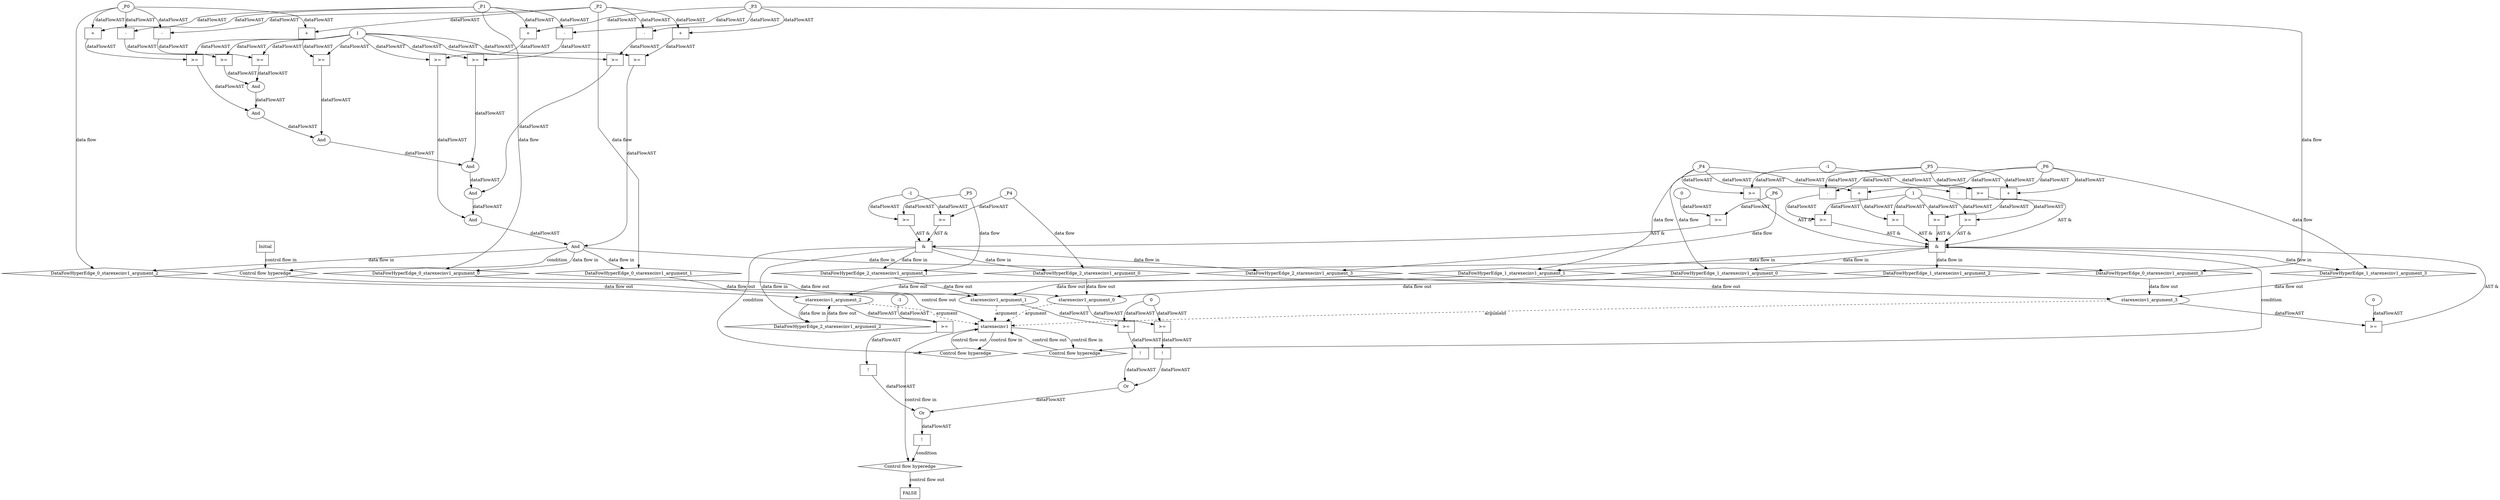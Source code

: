 digraph dag {
"starexecinv1" [label="starexecinv1" nodeName="starexecinv1" class=cfn  shape="rect"];
FALSE [label="FALSE" nodeName=FALSE class=cfn  shape="rect"];
Initial [label="Initial" nodeName=Initial class=cfn  shape="rect"];
ControlFowHyperEdge_0 [label="Control flow hyperedge" nodeName=ControlFowHyperEdge_0 class=controlFlowHyperEdge shape="diamond"];
"Initial" -> ControlFowHyperEdge_0 [label="control flow in"]
ControlFowHyperEdge_0 -> "starexecinv1" [label="control flow out"]
ControlFowHyperEdge_1 [label="Control flow hyperedge" nodeName=ControlFowHyperEdge_1 class=controlFlowHyperEdge shape="diamond"];
"starexecinv1" -> ControlFowHyperEdge_1 [label="control flow in"]
ControlFowHyperEdge_1 -> "starexecinv1" [label="control flow out"]
ControlFowHyperEdge_2 [label="Control flow hyperedge" nodeName=ControlFowHyperEdge_2 class=controlFlowHyperEdge shape="diamond"];
"starexecinv1" -> ControlFowHyperEdge_2 [label="control flow in"]
ControlFowHyperEdge_2 -> "starexecinv1" [label="control flow out"]
ControlFowHyperEdge_3 [label="Control flow hyperedge" nodeName=ControlFowHyperEdge_3 class=controlFlowHyperEdge shape="diamond"];
"starexecinv1" -> ControlFowHyperEdge_3 [label="control flow in"]
ControlFowHyperEdge_3 -> "FALSE" [label="control flow out"]
"starexecinv1_argument_0" [label="starexecinv1_argument_0" nodeName=argument0 class=argument  head="starexecinv1" shape="oval"];
"starexecinv1_argument_0" -> "starexecinv1"[label="argument" style="dashed"]
"starexecinv1_argument_1" [label="starexecinv1_argument_1" nodeName=argument1 class=argument  head="starexecinv1" shape="oval"];
"starexecinv1_argument_1" -> "starexecinv1"[label="argument" style="dashed"]
"starexecinv1_argument_2" [label="starexecinv1_argument_2" nodeName=argument2 class=argument  head="starexecinv1" shape="oval"];
"starexecinv1_argument_2" -> "starexecinv1"[label="argument" style="dashed"]
"starexecinv1_argument_3" [label="starexecinv1_argument_3" nodeName=argument3 class=argument  head="starexecinv1" shape="oval"];
"starexecinv1_argument_3" -> "starexecinv1"[label="argument" style="dashed"]

"xxxstarexecinv1___Initial_0xxxguard_0_node_0" [label="And" nodeName="xxxstarexecinv1___Initial_0xxxguard_0_node_0" class=Operator ];
"xxxstarexecinv1___Initial_0xxxguard_0_node_1" [label="And" nodeName="xxxstarexecinv1___Initial_0xxxguard_0_node_1" class=Operator ];
"xxxstarexecinv1___Initial_0xxxguard_0_node_2" [label="And" nodeName="xxxstarexecinv1___Initial_0xxxguard_0_node_2" class=Operator ];
"xxxstarexecinv1___Initial_0xxxguard_0_node_3" [label="And" nodeName="xxxstarexecinv1___Initial_0xxxguard_0_node_3" class=Operator ];
"xxxstarexecinv1___Initial_0xxxguard_0_node_4" [label="And" nodeName="xxxstarexecinv1___Initial_0xxxguard_0_node_4" class=Operator ];
"xxxstarexecinv1___Initial_0xxxguard_0_node_5" [label="And" nodeName="xxxstarexecinv1___Initial_0xxxguard_0_node_5" class=Operator ];
"xxxstarexecinv1___Initial_0xxxguard_0_node_6" [label="And" nodeName="xxxstarexecinv1___Initial_0xxxguard_0_node_6" class=Operator ];
"xxxstarexecinv1___Initial_0xxxguard_0_node_7" [label=">=" nodeName="xxxstarexecinv1___Initial_0xxxguard_0_node_7" class=Operator  shape="rect"];
"xxxstarexecinv1___Initial_0xxxguard_0_node_8" [label="-" nodeName="xxxstarexecinv1___Initial_0xxxguard_0_node_8" class= Operator shape="rect"];
"xxxstarexecinv1___Initial_0xxxguard_0_node_11" [label="1" nodeName="xxxstarexecinv1___Initial_0xxxguard_0_node_11" class=Literal ];
"xxxstarexecinv1___Initial_0xxxguard_0_node_12" [label=">=" nodeName="xxxstarexecinv1___Initial_0xxxguard_0_node_12" class=Operator  shape="rect"];
"xxxstarexecinv1___Initial_0xxxguard_0_node_13" [label="-" nodeName="xxxstarexecinv1___Initial_0xxxguard_0_node_13" class= Operator shape="rect"];
"xxxstarexecinv1___Initial_0xxxguard_0_node_17" [label=">=" nodeName="xxxstarexecinv1___Initial_0xxxguard_0_node_17" class=Operator  shape="rect"];
"xxxstarexecinv1___Initial_0xxxguard_0_node_18" [label="+" nodeName="xxxstarexecinv1___Initial_0xxxguard_0_node_18" class= Operator shape="rect"];
"xxxstarexecinv1___Initial_0xxxguard_0_node_22" [label=">=" nodeName="xxxstarexecinv1___Initial_0xxxguard_0_node_22" class=Operator  shape="rect"];
"xxxstarexecinv1___Initial_0xxxguard_0_node_23" [label="+" nodeName="xxxstarexecinv1___Initial_0xxxguard_0_node_23" class= Operator shape="rect"];
"xxxstarexecinv1___Initial_0xxxguard_0_node_27" [label=">=" nodeName="xxxstarexecinv1___Initial_0xxxguard_0_node_27" class=Operator  shape="rect"];
"xxxstarexecinv1___Initial_0xxxguard_0_node_28" [label="-" nodeName="xxxstarexecinv1___Initial_0xxxguard_0_node_28" class= Operator shape="rect"];
"xxxstarexecinv1___Initial_0xxxguard_0_node_32" [label=">=" nodeName="xxxstarexecinv1___Initial_0xxxguard_0_node_32" class=Operator  shape="rect"];
"xxxstarexecinv1___Initial_0xxxguard_0_node_33" [label="-" nodeName="xxxstarexecinv1___Initial_0xxxguard_0_node_33" class= Operator shape="rect"];
"xxxstarexecinv1___Initial_0xxxguard_0_node_37" [label=">=" nodeName="xxxstarexecinv1___Initial_0xxxguard_0_node_37" class=Operator  shape="rect"];
"xxxstarexecinv1___Initial_0xxxguard_0_node_38" [label="+" nodeName="xxxstarexecinv1___Initial_0xxxguard_0_node_38" class= Operator shape="rect"];
"xxxstarexecinv1___Initial_0xxxguard_0_node_42" [label=">=" nodeName="xxxstarexecinv1___Initial_0xxxguard_0_node_42" class=Operator  shape="rect"];
"xxxstarexecinv1___Initial_0xxxguard_0_node_43" [label="+" nodeName="xxxstarexecinv1___Initial_0xxxguard_0_node_43" class= Operator shape="rect"];
"xxxstarexecinv1___Initial_0xxxguard_0_node_1" -> "xxxstarexecinv1___Initial_0xxxguard_0_node_0"[label="dataFlowAST"]
"xxxstarexecinv1___Initial_0xxxguard_0_node_42" -> "xxxstarexecinv1___Initial_0xxxguard_0_node_0"[label="dataFlowAST"]
"xxxstarexecinv1___Initial_0xxxguard_0_node_2" -> "xxxstarexecinv1___Initial_0xxxguard_0_node_1"[label="dataFlowAST"]
"xxxstarexecinv1___Initial_0xxxguard_0_node_37" -> "xxxstarexecinv1___Initial_0xxxguard_0_node_1"[label="dataFlowAST"]
"xxxstarexecinv1___Initial_0xxxguard_0_node_3" -> "xxxstarexecinv1___Initial_0xxxguard_0_node_2"[label="dataFlowAST"]
"xxxstarexecinv1___Initial_0xxxguard_0_node_32" -> "xxxstarexecinv1___Initial_0xxxguard_0_node_2"[label="dataFlowAST"]
"xxxstarexecinv1___Initial_0xxxguard_0_node_4" -> "xxxstarexecinv1___Initial_0xxxguard_0_node_3"[label="dataFlowAST"]
"xxxstarexecinv1___Initial_0xxxguard_0_node_27" -> "xxxstarexecinv1___Initial_0xxxguard_0_node_3"[label="dataFlowAST"]
"xxxstarexecinv1___Initial_0xxxguard_0_node_5" -> "xxxstarexecinv1___Initial_0xxxguard_0_node_4"[label="dataFlowAST"]
"xxxstarexecinv1___Initial_0xxxguard_0_node_22" -> "xxxstarexecinv1___Initial_0xxxguard_0_node_4"[label="dataFlowAST"]
"xxxstarexecinv1___Initial_0xxxguard_0_node_6" -> "xxxstarexecinv1___Initial_0xxxguard_0_node_5"[label="dataFlowAST"]
"xxxstarexecinv1___Initial_0xxxguard_0_node_17" -> "xxxstarexecinv1___Initial_0xxxguard_0_node_5"[label="dataFlowAST"]
"xxxstarexecinv1___Initial_0xxxguard_0_node_7" -> "xxxstarexecinv1___Initial_0xxxguard_0_node_6"[label="dataFlowAST"]
"xxxstarexecinv1___Initial_0xxxguard_0_node_12" -> "xxxstarexecinv1___Initial_0xxxguard_0_node_6"[label="dataFlowAST"]
"xxxstarexecinv1___Initial_0xxxguard_0_node_8" -> "xxxstarexecinv1___Initial_0xxxguard_0_node_7"[label="dataFlowAST"]
"xxxstarexecinv1___Initial_0xxxguard_0_node_11" -> "xxxstarexecinv1___Initial_0xxxguard_0_node_7"[label="dataFlowAST"]
"xxxstarexecinv1___Initial_0xxxdataFlow2_node_0" -> "xxxstarexecinv1___Initial_0xxxguard_0_node_8"[label="dataFlowAST"]
"xxxstarexecinv1___Initial_0xxxdataFlow_0_node_0" -> "xxxstarexecinv1___Initial_0xxxguard_0_node_8"[label="dataFlowAST"]
"xxxstarexecinv1___Initial_0xxxguard_0_node_13" -> "xxxstarexecinv1___Initial_0xxxguard_0_node_12"[label="dataFlowAST"]
"xxxstarexecinv1___Initial_0xxxguard_0_node_11" -> "xxxstarexecinv1___Initial_0xxxguard_0_node_12"[label="dataFlowAST"]
"xxxstarexecinv1___Initial_0xxxdataFlow2_node_0" -> "xxxstarexecinv1___Initial_0xxxguard_0_node_13"[label="dataFlowAST"]
"xxxstarexecinv1___Initial_0xxxdataFlow1_node_0" -> "xxxstarexecinv1___Initial_0xxxguard_0_node_13"[label="dataFlowAST"]
"xxxstarexecinv1___Initial_0xxxguard_0_node_18" -> "xxxstarexecinv1___Initial_0xxxguard_0_node_17"[label="dataFlowAST"]
"xxxstarexecinv1___Initial_0xxxguard_0_node_11" -> "xxxstarexecinv1___Initial_0xxxguard_0_node_17"[label="dataFlowAST"]
"xxxstarexecinv1___Initial_0xxxdataFlow2_node_0" -> "xxxstarexecinv1___Initial_0xxxguard_0_node_18"[label="dataFlowAST"]
"xxxstarexecinv1___Initial_0xxxdataFlow_0_node_0" -> "xxxstarexecinv1___Initial_0xxxguard_0_node_18"[label="dataFlowAST"]
"xxxstarexecinv1___Initial_0xxxguard_0_node_23" -> "xxxstarexecinv1___Initial_0xxxguard_0_node_22"[label="dataFlowAST"]
"xxxstarexecinv1___Initial_0xxxguard_0_node_11" -> "xxxstarexecinv1___Initial_0xxxguard_0_node_22"[label="dataFlowAST"]
"xxxstarexecinv1___Initial_0xxxdataFlow2_node_0" -> "xxxstarexecinv1___Initial_0xxxguard_0_node_23"[label="dataFlowAST"]
"xxxstarexecinv1___Initial_0xxxdataFlow1_node_0" -> "xxxstarexecinv1___Initial_0xxxguard_0_node_23"[label="dataFlowAST"]
"xxxstarexecinv1___Initial_0xxxguard_0_node_28" -> "xxxstarexecinv1___Initial_0xxxguard_0_node_27"[label="dataFlowAST"]
"xxxstarexecinv1___Initial_0xxxguard_0_node_11" -> "xxxstarexecinv1___Initial_0xxxguard_0_node_27"[label="dataFlowAST"]
"xxxstarexecinv1___Initial_0xxxdataFlow3_node_0" -> "xxxstarexecinv1___Initial_0xxxguard_0_node_28"[label="dataFlowAST"]
"xxxstarexecinv1___Initial_0xxxdataFlow_0_node_0" -> "xxxstarexecinv1___Initial_0xxxguard_0_node_28"[label="dataFlowAST"]
"xxxstarexecinv1___Initial_0xxxguard_0_node_33" -> "xxxstarexecinv1___Initial_0xxxguard_0_node_32"[label="dataFlowAST"]
"xxxstarexecinv1___Initial_0xxxguard_0_node_11" -> "xxxstarexecinv1___Initial_0xxxguard_0_node_32"[label="dataFlowAST"]
"xxxstarexecinv1___Initial_0xxxdataFlow3_node_0" -> "xxxstarexecinv1___Initial_0xxxguard_0_node_33"[label="dataFlowAST"]
"xxxstarexecinv1___Initial_0xxxdataFlow1_node_0" -> "xxxstarexecinv1___Initial_0xxxguard_0_node_33"[label="dataFlowAST"]
"xxxstarexecinv1___Initial_0xxxguard_0_node_38" -> "xxxstarexecinv1___Initial_0xxxguard_0_node_37"[label="dataFlowAST"]
"xxxstarexecinv1___Initial_0xxxguard_0_node_11" -> "xxxstarexecinv1___Initial_0xxxguard_0_node_37"[label="dataFlowAST"]
"xxxstarexecinv1___Initial_0xxxdataFlow3_node_0" -> "xxxstarexecinv1___Initial_0xxxguard_0_node_38"[label="dataFlowAST"]
"xxxstarexecinv1___Initial_0xxxdataFlow_0_node_0" -> "xxxstarexecinv1___Initial_0xxxguard_0_node_38"[label="dataFlowAST"]
"xxxstarexecinv1___Initial_0xxxguard_0_node_43" -> "xxxstarexecinv1___Initial_0xxxguard_0_node_42"[label="dataFlowAST"]
"xxxstarexecinv1___Initial_0xxxguard_0_node_11" -> "xxxstarexecinv1___Initial_0xxxguard_0_node_42"[label="dataFlowAST"]
"xxxstarexecinv1___Initial_0xxxdataFlow3_node_0" -> "xxxstarexecinv1___Initial_0xxxguard_0_node_43"[label="dataFlowAST"]
"xxxstarexecinv1___Initial_0xxxdataFlow1_node_0" -> "xxxstarexecinv1___Initial_0xxxguard_0_node_43"[label="dataFlowAST"]

"xxxstarexecinv1___Initial_0xxxguard_0_node_0" -> "ControlFowHyperEdge_0" [label="condition"];
"xxxstarexecinv1___Initial_0xxxdataFlow_0_node_0" [label="_P1" nodeName="xxxstarexecinv1___Initial_0xxxdataFlow_0_node_0" class=Constant ];

"xxxstarexecinv1___Initial_0xxxdataFlow_0_node_0" -> "DataFowHyperEdge_0_starexecinv1_argument_0" [label="data flow"];
"xxxstarexecinv1___Initial_0xxxdataFlow1_node_0" [label="_P2" nodeName="xxxstarexecinv1___Initial_0xxxdataFlow1_node_0" class=Constant ];

"xxxstarexecinv1___Initial_0xxxdataFlow1_node_0" -> "DataFowHyperEdge_0_starexecinv1_argument_1" [label="data flow"];
"xxxstarexecinv1___Initial_0xxxdataFlow2_node_0" [label="_P0" nodeName="xxxstarexecinv1___Initial_0xxxdataFlow2_node_0" class=Constant ];

"xxxstarexecinv1___Initial_0xxxdataFlow2_node_0" -> "DataFowHyperEdge_0_starexecinv1_argument_2" [label="data flow"];
"xxxstarexecinv1___Initial_0xxxdataFlow3_node_0" [label="_P3" nodeName="xxxstarexecinv1___Initial_0xxxdataFlow3_node_0" class=Constant ];

"xxxstarexecinv1___Initial_0xxxdataFlow3_node_0" -> "DataFowHyperEdge_0_starexecinv1_argument_3" [label="data flow"];
"xxxstarexecinv1___starexecinv1_1xxx_and" [label="&" nodeName="xxxstarexecinv1___starexecinv1_1xxx_and" class=Operator shape="rect"];
"xxxstarexecinv1___starexecinv1_1xxxguard6_node_0" [label=">=" nodeName="xxxstarexecinv1___starexecinv1_1xxxguard6_node_0" class=Operator  shape="rect"];
"xxxstarexecinv1___starexecinv1_1xxxguard6_node_1" [label="+" nodeName="xxxstarexecinv1___starexecinv1_1xxxguard6_node_1" class= Operator shape="rect"];
"xxxstarexecinv1___starexecinv1_1xxxguard6_node_1" -> "xxxstarexecinv1___starexecinv1_1xxxguard6_node_0"[label="dataFlowAST"]
"xxxstarexecinv1___starexecinv1_1xxxguard_0_node_4" -> "xxxstarexecinv1___starexecinv1_1xxxguard6_node_0"[label="dataFlowAST"]
"xxxstarexecinv1___starexecinv1_1xxxdataFlow2_node_0" -> "xxxstarexecinv1___starexecinv1_1xxxguard6_node_1"[label="dataFlowAST"]
"xxxstarexecinv1___starexecinv1_1xxxdataFlow_0_node_0" -> "xxxstarexecinv1___starexecinv1_1xxxguard6_node_1"[label="dataFlowAST"]

"xxxstarexecinv1___starexecinv1_1xxxguard6_node_0" -> "xxxstarexecinv1___starexecinv1_1xxx_and" [label="AST &"];
"xxxstarexecinv1___starexecinv1_1xxxguard_0_node_0" [label=">=" nodeName="xxxstarexecinv1___starexecinv1_1xxxguard_0_node_0" class=Operator  shape="rect"];
"xxxstarexecinv1___starexecinv1_1xxxguard_0_node_1" [label="+" nodeName="xxxstarexecinv1___starexecinv1_1xxxguard_0_node_1" class= Operator shape="rect"];
"xxxstarexecinv1___starexecinv1_1xxxguard_0_node_4" [label="1" nodeName="xxxstarexecinv1___starexecinv1_1xxxguard_0_node_4" class=Literal ];
"xxxstarexecinv1___starexecinv1_1xxxguard_0_node_1" -> "xxxstarexecinv1___starexecinv1_1xxxguard_0_node_0"[label="dataFlowAST"]
"xxxstarexecinv1___starexecinv1_1xxxguard_0_node_4" -> "xxxstarexecinv1___starexecinv1_1xxxguard_0_node_0"[label="dataFlowAST"]
"xxxstarexecinv1___starexecinv1_1xxxdataFlow2_node_0" -> "xxxstarexecinv1___starexecinv1_1xxxguard_0_node_1"[label="dataFlowAST"]
"xxxstarexecinv1___starexecinv1_1xxxdataFlow1_node_0" -> "xxxstarexecinv1___starexecinv1_1xxxguard_0_node_1"[label="dataFlowAST"]

"xxxstarexecinv1___starexecinv1_1xxxguard_0_node_0" -> "xxxstarexecinv1___starexecinv1_1xxx_and" [label="AST &"];
"xxxstarexecinv1___starexecinv1_1xxxguard1_node_0" [label=">=" nodeName="xxxstarexecinv1___starexecinv1_1xxxguard1_node_0" class=Operator  shape="rect"];
"xxxstarexecinv1___starexecinv1_1xxxguard1_node_2" [label="-1" nodeName="xxxstarexecinv1___starexecinv1_1xxxguard1_node_2" class=Literal ];
"xxxstarexecinv1___starexecinv1_1xxxdataFlow_0_node_0" -> "xxxstarexecinv1___starexecinv1_1xxxguard1_node_0"[label="dataFlowAST"]
"xxxstarexecinv1___starexecinv1_1xxxguard1_node_2" -> "xxxstarexecinv1___starexecinv1_1xxxguard1_node_0"[label="dataFlowAST"]

"xxxstarexecinv1___starexecinv1_1xxxguard1_node_0" -> "xxxstarexecinv1___starexecinv1_1xxx_and" [label="AST &"];
"xxxstarexecinv1___starexecinv1_1xxxguard5_node_0" [label=">=" nodeName="xxxstarexecinv1___starexecinv1_1xxxguard5_node_0" class=Operator  shape="rect"];
"xxxstarexecinv1___starexecinv1_1xxxdataFlow1_node_0" -> "xxxstarexecinv1___starexecinv1_1xxxguard5_node_0"[label="dataFlowAST"]
"xxxstarexecinv1___starexecinv1_1xxxguard1_node_2" -> "xxxstarexecinv1___starexecinv1_1xxxguard5_node_0"[label="dataFlowAST"]

"xxxstarexecinv1___starexecinv1_1xxxguard5_node_0" -> "xxxstarexecinv1___starexecinv1_1xxx_and" [label="AST &"];
"xxxstarexecinv1___starexecinv1_1xxxguard2_node_0" [label=">=" nodeName="xxxstarexecinv1___starexecinv1_1xxxguard2_node_0" class=Operator  shape="rect"];
"xxxstarexecinv1___starexecinv1_1xxxguard2_node_1" [label="-" nodeName="xxxstarexecinv1___starexecinv1_1xxxguard2_node_1" class= Operator shape="rect"];
"xxxstarexecinv1___starexecinv1_1xxxguard2_node_1" -> "xxxstarexecinv1___starexecinv1_1xxxguard2_node_0"[label="dataFlowAST"]
"xxxstarexecinv1___starexecinv1_1xxxguard_0_node_4" -> "xxxstarexecinv1___starexecinv1_1xxxguard2_node_0"[label="dataFlowAST"]
"xxxstarexecinv1___starexecinv1_1xxxdataFlow2_node_0" -> "xxxstarexecinv1___starexecinv1_1xxxguard2_node_1"[label="dataFlowAST"]
"xxxstarexecinv1___starexecinv1_1xxxdataFlow1_node_0" -> "xxxstarexecinv1___starexecinv1_1xxxguard2_node_1"[label="dataFlowAST"]

"xxxstarexecinv1___starexecinv1_1xxxguard2_node_0" -> "xxxstarexecinv1___starexecinv1_1xxx_and" [label="AST &"];
"xxxstarexecinv1___starexecinv1_1xxxguard4_node_0" [label=">=" nodeName="xxxstarexecinv1___starexecinv1_1xxxguard4_node_0" class=Operator  shape="rect"];
"xxxstarexecinv1___starexecinv1_1xxxguard4_node_1" [label="-" nodeName="xxxstarexecinv1___starexecinv1_1xxxguard4_node_1" class= Operator shape="rect"];
"xxxstarexecinv1___starexecinv1_1xxxguard4_node_1" -> "xxxstarexecinv1___starexecinv1_1xxxguard4_node_0"[label="dataFlowAST"]
"xxxstarexecinv1___starexecinv1_1xxxguard_0_node_4" -> "xxxstarexecinv1___starexecinv1_1xxxguard4_node_0"[label="dataFlowAST"]
"xxxstarexecinv1___starexecinv1_1xxxdataFlow2_node_0" -> "xxxstarexecinv1___starexecinv1_1xxxguard4_node_1"[label="dataFlowAST"]
"xxxstarexecinv1___starexecinv1_1xxxdataFlow_0_node_0" -> "xxxstarexecinv1___starexecinv1_1xxxguard4_node_1"[label="dataFlowAST"]

"xxxstarexecinv1___starexecinv1_1xxxguard4_node_0" -> "xxxstarexecinv1___starexecinv1_1xxx_and" [label="AST &"];
"xxxstarexecinv1___starexecinv1_1xxxguard3_node_0" [label=">=" nodeName="xxxstarexecinv1___starexecinv1_1xxxguard3_node_0" class=Operator  shape="rect"];
"xxxstarexecinv1___starexecinv1_1xxxguard3_node_1" [label="0" nodeName="xxxstarexecinv1___starexecinv1_1xxxguard3_node_1" class=Literal ];
"xxxstarexecinv1___starexecinv1_1xxxguard3_node_1" -> "xxxstarexecinv1___starexecinv1_1xxxguard3_node_0"[label="dataFlowAST"]
"starexecinv1_argument_3" -> "xxxstarexecinv1___starexecinv1_1xxxguard3_node_0"[label="dataFlowAST"]

"xxxstarexecinv1___starexecinv1_1xxxguard3_node_0" -> "xxxstarexecinv1___starexecinv1_1xxx_and" [label="AST &"];
"xxxstarexecinv1___starexecinv1_1xxx_and" -> "ControlFowHyperEdge_1" [label="condition"];
"xxxstarexecinv1___starexecinv1_1xxxdataFlow_0_node_0" [label="_P4" nodeName="xxxstarexecinv1___starexecinv1_1xxxdataFlow_0_node_0" class=Constant ];

"xxxstarexecinv1___starexecinv1_1xxxdataFlow_0_node_0" -> "DataFowHyperEdge_1_starexecinv1_argument_0" [label="data flow"];
"xxxstarexecinv1___starexecinv1_1xxxdataFlow1_node_0" [label="_P5" nodeName="xxxstarexecinv1___starexecinv1_1xxxdataFlow1_node_0" class=Constant ];

"xxxstarexecinv1___starexecinv1_1xxxdataFlow1_node_0" -> "DataFowHyperEdge_1_starexecinv1_argument_1" [label="data flow"];
"xxxstarexecinv1___starexecinv1_1xxxdataFlow2_node_0" [label="_P6" nodeName="xxxstarexecinv1___starexecinv1_1xxxdataFlow2_node_0" class=Constant ];

"xxxstarexecinv1___starexecinv1_1xxxdataFlow2_node_0" -> "DataFowHyperEdge_1_starexecinv1_argument_3" [label="data flow"];
"xxxstarexecinv1___starexecinv1_2xxx_and" [label="&" nodeName="xxxstarexecinv1___starexecinv1_2xxx_and" class=Operator shape="rect"];
"xxxstarexecinv1___starexecinv1_2xxxguard_0_node_0" [label=">=" nodeName="xxxstarexecinv1___starexecinv1_2xxxguard_0_node_0" class=Operator  shape="rect"];
"xxxstarexecinv1___starexecinv1_2xxxguard_0_node_2" [label="0" nodeName="xxxstarexecinv1___starexecinv1_2xxxguard_0_node_2" class=Literal ];
"xxxstarexecinv1___starexecinv1_2xxxdataFlow2_node_0" -> "xxxstarexecinv1___starexecinv1_2xxxguard_0_node_0"[label="dataFlowAST"]
"xxxstarexecinv1___starexecinv1_2xxxguard_0_node_2" -> "xxxstarexecinv1___starexecinv1_2xxxguard_0_node_0"[label="dataFlowAST"]

"xxxstarexecinv1___starexecinv1_2xxxguard_0_node_0" -> "xxxstarexecinv1___starexecinv1_2xxx_and" [label="AST &"];
"xxxstarexecinv1___starexecinv1_2xxxguard1_node_0" [label=">=" nodeName="xxxstarexecinv1___starexecinv1_2xxxguard1_node_0" class=Operator  shape="rect"];
"xxxstarexecinv1___starexecinv1_2xxxguard1_node_2" [label="-1" nodeName="xxxstarexecinv1___starexecinv1_2xxxguard1_node_2" class=Literal ];
"xxxstarexecinv1___starexecinv1_2xxxdataFlow_0_node_0" -> "xxxstarexecinv1___starexecinv1_2xxxguard1_node_0"[label="dataFlowAST"]
"xxxstarexecinv1___starexecinv1_2xxxguard1_node_2" -> "xxxstarexecinv1___starexecinv1_2xxxguard1_node_0"[label="dataFlowAST"]

"xxxstarexecinv1___starexecinv1_2xxxguard1_node_0" -> "xxxstarexecinv1___starexecinv1_2xxx_and" [label="AST &"];
"xxxstarexecinv1___starexecinv1_2xxxguard2_node_0" [label=">=" nodeName="xxxstarexecinv1___starexecinv1_2xxxguard2_node_0" class=Operator  shape="rect"];
"xxxstarexecinv1___starexecinv1_2xxxdataFlow1_node_0" -> "xxxstarexecinv1___starexecinv1_2xxxguard2_node_0"[label="dataFlowAST"]
"xxxstarexecinv1___starexecinv1_2xxxguard1_node_2" -> "xxxstarexecinv1___starexecinv1_2xxxguard2_node_0"[label="dataFlowAST"]

"xxxstarexecinv1___starexecinv1_2xxxguard2_node_0" -> "xxxstarexecinv1___starexecinv1_2xxx_and" [label="AST &"];
"xxxstarexecinv1___starexecinv1_2xxx_and" -> "ControlFowHyperEdge_2" [label="condition"];
"xxxstarexecinv1___starexecinv1_2xxxdataFlow_0_node_0" [label="_P4" nodeName="xxxstarexecinv1___starexecinv1_2xxxdataFlow_0_node_0" class=Constant ];

"xxxstarexecinv1___starexecinv1_2xxxdataFlow_0_node_0" -> "DataFowHyperEdge_2_starexecinv1_argument_0" [label="data flow"];
"xxxstarexecinv1___starexecinv1_2xxxdataFlow1_node_0" [label="_P5" nodeName="xxxstarexecinv1___starexecinv1_2xxxdataFlow1_node_0" class=Constant ];

"xxxstarexecinv1___starexecinv1_2xxxdataFlow1_node_0" -> "DataFowHyperEdge_2_starexecinv1_argument_1" [label="data flow"];
"xxxstarexecinv1___starexecinv1_2xxxdataFlow2_node_0" [label="_P6" nodeName="xxxstarexecinv1___starexecinv1_2xxxdataFlow2_node_0" class=Constant ];

"xxxstarexecinv1___starexecinv1_2xxxdataFlow2_node_0" -> "DataFowHyperEdge_2_starexecinv1_argument_3" [label="data flow"];
"xxxFALSE___starexecinv1_3xxxguard_0_node_0" [label="!" nodeName="xxxFALSE___starexecinv1_3xxxguard_0_node_0" class=Operator shape="rect"];
"xxxFALSE___starexecinv1_3xxxguard_0_node_1" [label="Or" nodeName="xxxFALSE___starexecinv1_3xxxguard_0_node_1" class=Operator ];
"xxxFALSE___starexecinv1_3xxxguard_0_node_2" [label="Or" nodeName="xxxFALSE___starexecinv1_3xxxguard_0_node_2" class=Operator ];
"xxxFALSE___starexecinv1_3xxxguard_0_node_3" [label="!" nodeName="xxxFALSE___starexecinv1_3xxxguard_0_node_3" class=Operator shape="rect"];
"xxxFALSE___starexecinv1_3xxxguard_0_node_4" [label=">=" nodeName="xxxFALSE___starexecinv1_3xxxguard_0_node_4" class=Operator  shape="rect"];
"xxxFALSE___starexecinv1_3xxxguard_0_node_6" [label="0" nodeName="xxxFALSE___starexecinv1_3xxxguard_0_node_6" class=Literal ];
"xxxFALSE___starexecinv1_3xxxguard_0_node_7" [label="!" nodeName="xxxFALSE___starexecinv1_3xxxguard_0_node_7" class=Operator shape="rect"];
"xxxFALSE___starexecinv1_3xxxguard_0_node_8" [label=">=" nodeName="xxxFALSE___starexecinv1_3xxxguard_0_node_8" class=Operator  shape="rect"];
"xxxFALSE___starexecinv1_3xxxguard_0_node_11" [label="!" nodeName="xxxFALSE___starexecinv1_3xxxguard_0_node_11" class=Operator shape="rect"];
"xxxFALSE___starexecinv1_3xxxguard_0_node_12" [label=">=" nodeName="xxxFALSE___starexecinv1_3xxxguard_0_node_12" class=Operator  shape="rect"];
"xxxFALSE___starexecinv1_3xxxguard_0_node_13" [label="-1" nodeName="xxxFALSE___starexecinv1_3xxxguard_0_node_13" class=Literal ];
"xxxFALSE___starexecinv1_3xxxguard_0_node_1" -> "xxxFALSE___starexecinv1_3xxxguard_0_node_0"[label="dataFlowAST"]
"xxxFALSE___starexecinv1_3xxxguard_0_node_2" -> "xxxFALSE___starexecinv1_3xxxguard_0_node_1"[label="dataFlowAST"]
"xxxFALSE___starexecinv1_3xxxguard_0_node_11" -> "xxxFALSE___starexecinv1_3xxxguard_0_node_1"[label="dataFlowAST"]
"xxxFALSE___starexecinv1_3xxxguard_0_node_3" -> "xxxFALSE___starexecinv1_3xxxguard_0_node_2"[label="dataFlowAST"]
"xxxFALSE___starexecinv1_3xxxguard_0_node_7" -> "xxxFALSE___starexecinv1_3xxxguard_0_node_2"[label="dataFlowAST"]
"xxxFALSE___starexecinv1_3xxxguard_0_node_4" -> "xxxFALSE___starexecinv1_3xxxguard_0_node_3"[label="dataFlowAST"]
"starexecinv1_argument_0" -> "xxxFALSE___starexecinv1_3xxxguard_0_node_4"[label="dataFlowAST"]
"xxxFALSE___starexecinv1_3xxxguard_0_node_6" -> "xxxFALSE___starexecinv1_3xxxguard_0_node_4"[label="dataFlowAST"]
"xxxFALSE___starexecinv1_3xxxguard_0_node_8" -> "xxxFALSE___starexecinv1_3xxxguard_0_node_7"[label="dataFlowAST"]
"starexecinv1_argument_1" -> "xxxFALSE___starexecinv1_3xxxguard_0_node_8"[label="dataFlowAST"]
"xxxFALSE___starexecinv1_3xxxguard_0_node_6" -> "xxxFALSE___starexecinv1_3xxxguard_0_node_8"[label="dataFlowAST"]
"xxxFALSE___starexecinv1_3xxxguard_0_node_12" -> "xxxFALSE___starexecinv1_3xxxguard_0_node_11"[label="dataFlowAST"]
"xxxFALSE___starexecinv1_3xxxguard_0_node_13" -> "xxxFALSE___starexecinv1_3xxxguard_0_node_12"[label="dataFlowAST"]
"starexecinv1_argument_2" -> "xxxFALSE___starexecinv1_3xxxguard_0_node_12"[label="dataFlowAST"]

"xxxFALSE___starexecinv1_3xxxguard_0_node_0" -> "ControlFowHyperEdge_3" [label="condition"];
"DataFowHyperEdge_0_starexecinv1_argument_0" [label="DataFowHyperEdge_0_starexecinv1_argument_0" nodeName="DataFowHyperEdge_0_starexecinv1_argument_0" class=DataFlowHyperedge shape="diamond"];
"DataFowHyperEdge_0_starexecinv1_argument_0" -> "starexecinv1_argument_0"[label="data flow out"]
"xxxstarexecinv1___Initial_0xxxguard_0_node_0" -> "DataFowHyperEdge_0_starexecinv1_argument_0"[label="data flow in"]
"DataFowHyperEdge_0_starexecinv1_argument_1" [label="DataFowHyperEdge_0_starexecinv1_argument_1" nodeName="DataFowHyperEdge_0_starexecinv1_argument_1" class=DataFlowHyperedge shape="diamond"];
"DataFowHyperEdge_0_starexecinv1_argument_1" -> "starexecinv1_argument_1"[label="data flow out"]
"xxxstarexecinv1___Initial_0xxxguard_0_node_0" -> "DataFowHyperEdge_0_starexecinv1_argument_1"[label="data flow in"]
"DataFowHyperEdge_0_starexecinv1_argument_2" [label="DataFowHyperEdge_0_starexecinv1_argument_2" nodeName="DataFowHyperEdge_0_starexecinv1_argument_2" class=DataFlowHyperedge shape="diamond"];
"DataFowHyperEdge_0_starexecinv1_argument_2" -> "starexecinv1_argument_2"[label="data flow out"]
"xxxstarexecinv1___Initial_0xxxguard_0_node_0" -> "DataFowHyperEdge_0_starexecinv1_argument_2"[label="data flow in"]
"DataFowHyperEdge_0_starexecinv1_argument_3" [label="DataFowHyperEdge_0_starexecinv1_argument_3" nodeName="DataFowHyperEdge_0_starexecinv1_argument_3" class=DataFlowHyperedge shape="diamond"];
"DataFowHyperEdge_0_starexecinv1_argument_3" -> "starexecinv1_argument_3"[label="data flow out"]
"xxxstarexecinv1___Initial_0xxxguard_0_node_0" -> "DataFowHyperEdge_0_starexecinv1_argument_3"[label="data flow in"]
"DataFowHyperEdge_1_starexecinv1_argument_0" [label="DataFowHyperEdge_1_starexecinv1_argument_0" nodeName="DataFowHyperEdge_1_starexecinv1_argument_0" class=DataFlowHyperedge shape="diamond"];
"DataFowHyperEdge_1_starexecinv1_argument_0" -> "starexecinv1_argument_0"[label="data flow out"]
"xxxstarexecinv1___starexecinv1_1xxx_and" -> "DataFowHyperEdge_1_starexecinv1_argument_0"[label="data flow in"]
"DataFowHyperEdge_1_starexecinv1_argument_1" [label="DataFowHyperEdge_1_starexecinv1_argument_1" nodeName="DataFowHyperEdge_1_starexecinv1_argument_1" class=DataFlowHyperedge shape="diamond"];
"DataFowHyperEdge_1_starexecinv1_argument_1" -> "starexecinv1_argument_1"[label="data flow out"]
"xxxstarexecinv1___starexecinv1_1xxx_and" -> "DataFowHyperEdge_1_starexecinv1_argument_1"[label="data flow in"]
"DataFowHyperEdge_1_starexecinv1_argument_2" [label="DataFowHyperEdge_1_starexecinv1_argument_2" nodeName="DataFowHyperEdge_1_starexecinv1_argument_2" class=DataFlowHyperedge shape="diamond"];
"DataFowHyperEdge_1_starexecinv1_argument_2" -> "starexecinv1_argument_2"[label="data flow out"]
"xxxstarexecinv1___starexecinv1_1xxx_and" -> "DataFowHyperEdge_1_starexecinv1_argument_2"[label="data flow in"]
"DataFowHyperEdge_1_starexecinv1_argument_3" [label="DataFowHyperEdge_1_starexecinv1_argument_3" nodeName="DataFowHyperEdge_1_starexecinv1_argument_3" class=DataFlowHyperedge shape="diamond"];
"DataFowHyperEdge_1_starexecinv1_argument_3" -> "starexecinv1_argument_3"[label="data flow out"]
"xxxstarexecinv1___starexecinv1_1xxx_and" -> "DataFowHyperEdge_1_starexecinv1_argument_3"[label="data flow in"]
"DataFowHyperEdge_2_starexecinv1_argument_0" [label="DataFowHyperEdge_2_starexecinv1_argument_0" nodeName="DataFowHyperEdge_2_starexecinv1_argument_0" class=DataFlowHyperedge shape="diamond"];
"DataFowHyperEdge_2_starexecinv1_argument_0" -> "starexecinv1_argument_0"[label="data flow out"]
"xxxstarexecinv1___starexecinv1_2xxx_and" -> "DataFowHyperEdge_2_starexecinv1_argument_0"[label="data flow in"]
"DataFowHyperEdge_2_starexecinv1_argument_1" [label="DataFowHyperEdge_2_starexecinv1_argument_1" nodeName="DataFowHyperEdge_2_starexecinv1_argument_1" class=DataFlowHyperedge shape="diamond"];
"DataFowHyperEdge_2_starexecinv1_argument_1" -> "starexecinv1_argument_1"[label="data flow out"]
"xxxstarexecinv1___starexecinv1_2xxx_and" -> "DataFowHyperEdge_2_starexecinv1_argument_1"[label="data flow in"]
"DataFowHyperEdge_2_starexecinv1_argument_2" [label="DataFowHyperEdge_2_starexecinv1_argument_2" nodeName="DataFowHyperEdge_2_starexecinv1_argument_2" class=DataFlowHyperedge shape="diamond"];
"DataFowHyperEdge_2_starexecinv1_argument_2" -> "starexecinv1_argument_2"[label="data flow out"]
"xxxstarexecinv1___starexecinv1_2xxx_and" -> "DataFowHyperEdge_2_starexecinv1_argument_2"[label="data flow in"]
"DataFowHyperEdge_2_starexecinv1_argument_3" [label="DataFowHyperEdge_2_starexecinv1_argument_3" nodeName="DataFowHyperEdge_2_starexecinv1_argument_3" class=DataFlowHyperedge shape="diamond"];
"DataFowHyperEdge_2_starexecinv1_argument_3" -> "starexecinv1_argument_3"[label="data flow out"]
"xxxstarexecinv1___starexecinv1_2xxx_and" -> "DataFowHyperEdge_2_starexecinv1_argument_3"[label="data flow in"]
"starexecinv1_argument_2" -> "DataFowHyperEdge_2_starexecinv1_argument_2"[label="data flow in"]




}
